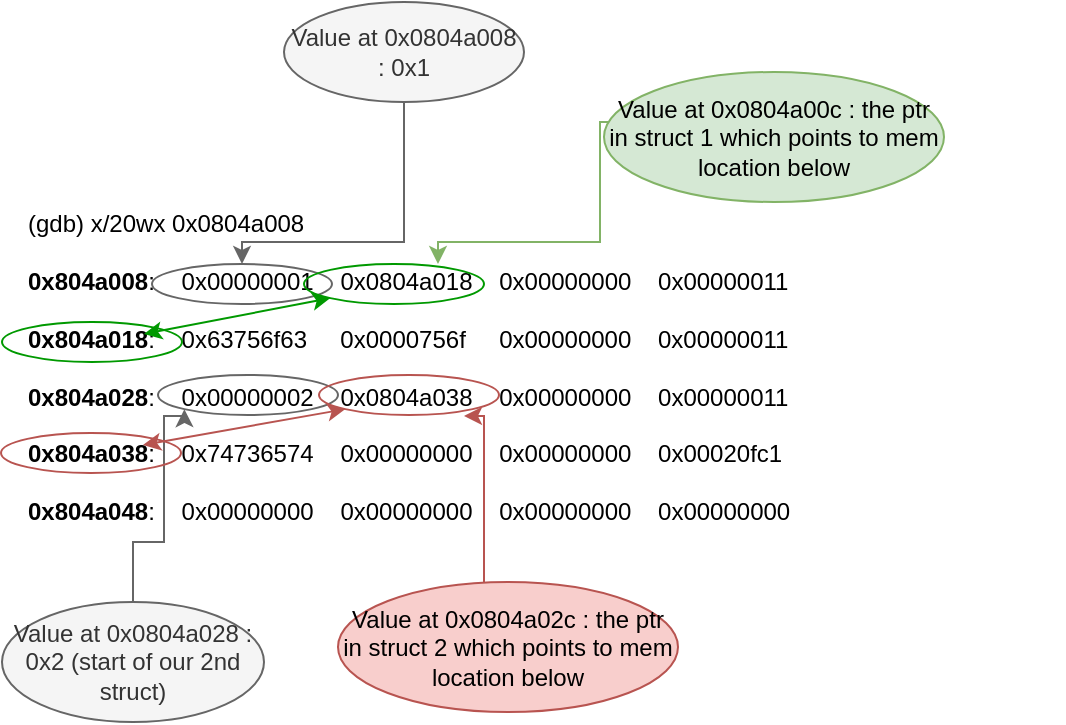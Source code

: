 <mxfile version="13.7.3" type="device"><diagram id="iFxYiq4Ptv2SpKgNjkKT" name="Page-1"><mxGraphModel dx="946" dy="680" grid="1" gridSize="10" guides="1" tooltips="1" connect="1" arrows="1" fold="1" page="1" pageScale="1" pageWidth="827" pageHeight="1169" background="#ffffff" math="0" shadow="0"><root><mxCell id="0"/><mxCell id="1" parent="0"/><mxCell id="oRj9TdOCQRNd-F3J5S5--2" value="&lt;div&gt;(gdb) x/20wx 0x0804a008&lt;/div&gt;&lt;div&gt;&lt;br&gt;&lt;/div&gt;&lt;div&gt;&lt;b&gt;0x804a008&lt;/b&gt;:&lt;span&gt;&amp;nbsp; &amp;nbsp;&amp;nbsp;&lt;/span&gt;0x00000001&lt;span&gt;&amp;nbsp; &amp;nbsp;&amp;nbsp;&lt;/span&gt;0x0804a018&lt;span&gt;&amp;nbsp; &amp;nbsp;&amp;nbsp;&lt;/span&gt;0x00000000&lt;span&gt;&amp;nbsp; &amp;nbsp;&amp;nbsp;&lt;/span&gt;0x00000011&lt;/div&gt;&lt;div&gt;&lt;br&gt;&lt;/div&gt;&lt;div&gt;&lt;b&gt;0x804a018&lt;/b&gt;:&lt;span&gt;&amp;nbsp; &amp;nbsp;&amp;nbsp;&lt;/span&gt;0x63756f63&lt;span&gt;&amp;nbsp; &amp;nbsp; &amp;nbsp;&lt;/span&gt;0x0000756f&lt;span&gt;&amp;nbsp; &amp;nbsp; &amp;nbsp;&lt;/span&gt;0x00000000&lt;span&gt;&amp;nbsp; &amp;nbsp;&amp;nbsp;&lt;/span&gt;0x00000011&lt;/div&gt;&lt;div&gt;&lt;br&gt;&lt;/div&gt;&lt;div&gt;&lt;b&gt;0x804a028&lt;/b&gt;:&lt;span&gt;&amp;nbsp; &amp;nbsp;&amp;nbsp;&lt;/span&gt;0x00000002&lt;span&gt;&amp;nbsp; &amp;nbsp;&amp;nbsp;&lt;/span&gt;0x0804a038&lt;span&gt;&amp;nbsp; &amp;nbsp;&amp;nbsp;&lt;/span&gt;0x00000000&lt;span&gt;&amp;nbsp; &amp;nbsp;&amp;nbsp;&lt;/span&gt;0x00000011&lt;/div&gt;&lt;div&gt;&lt;br&gt;&lt;/div&gt;&lt;div&gt;&lt;b&gt;0x804a038&lt;/b&gt;:&lt;span&gt;&amp;nbsp; &amp;nbsp;&amp;nbsp;&lt;/span&gt;0x74736574&lt;span&gt;&amp;nbsp; &amp;nbsp;&amp;nbsp;&lt;/span&gt;0x00000000&lt;span&gt;&amp;nbsp; &amp;nbsp;&amp;nbsp;&lt;/span&gt;0x00000000&lt;span&gt;&amp;nbsp; &amp;nbsp;&amp;nbsp;&lt;/span&gt;0x00020fc1&lt;/div&gt;&lt;div&gt;&lt;br&gt;&lt;/div&gt;&lt;div&gt;&lt;b&gt;0x804a048&lt;/b&gt;:&lt;span&gt;&amp;nbsp; &amp;nbsp;&amp;nbsp;&lt;/span&gt;0x00000000&lt;span&gt;&amp;nbsp; &amp;nbsp;&amp;nbsp;&lt;/span&gt;0x00000000&lt;span&gt;&amp;nbsp; &amp;nbsp; &lt;/span&gt;0x00000000&lt;span&gt;&amp;nbsp; &amp;nbsp;&amp;nbsp;&lt;/span&gt;0x00000000&lt;/div&gt;" style="text;html=1;strokeColor=none;fillColor=none;align=left;verticalAlign=middle;whiteSpace=wrap;rounded=0;" vertex="1" parent="1"><mxGeometry x="140" y="465" width="520" height="195" as="geometry"/></mxCell><mxCell id="oRj9TdOCQRNd-F3J5S5--10" value="" style="ellipse;whiteSpace=wrap;html=1;align=center;strokeColor=#666666;fontColor=#333333;fillColor=none;" vertex="1" parent="1"><mxGeometry x="204" y="511" width="90" height="20" as="geometry"/></mxCell><mxCell id="oRj9TdOCQRNd-F3J5S5--12" style="edgeStyle=orthogonalEdgeStyle;rounded=0;orthogonalLoop=1;jettySize=auto;html=1;entryX=0.5;entryY=0;entryDx=0;entryDy=0;fillColor=#f5f5f5;strokeColor=#666666;" edge="1" parent="1" source="oRj9TdOCQRNd-F3J5S5--11" target="oRj9TdOCQRNd-F3J5S5--10"><mxGeometry relative="1" as="geometry"><Array as="points"><mxPoint x="330" y="500"/><mxPoint x="249" y="500"/></Array></mxGeometry></mxCell><mxCell id="oRj9TdOCQRNd-F3J5S5--11" value="Value at 0x0804a008 : 0x1" style="ellipse;whiteSpace=wrap;html=1;align=center;strokeColor=#666666;fillColor=#f5f5f5;fontColor=#333333;" vertex="1" parent="1"><mxGeometry x="270" y="380" width="120" height="50" as="geometry"/></mxCell><mxCell id="oRj9TdOCQRNd-F3J5S5--13" value="" style="ellipse;whiteSpace=wrap;html=1;align=center;fillColor=none;strokeColor=#009900;" vertex="1" parent="1"><mxGeometry x="280" y="511" width="90" height="20" as="geometry"/></mxCell><mxCell id="oRj9TdOCQRNd-F3J5S5--14" style="edgeStyle=orthogonalEdgeStyle;rounded=0;orthogonalLoop=1;jettySize=auto;html=1;entryX=0.5;entryY=0;entryDx=0;entryDy=0;fillColor=#d5e8d4;strokeColor=#82b366;" edge="1" parent="1"><mxGeometry relative="1" as="geometry"><mxPoint x="452" y="440" as="sourcePoint"/><mxPoint x="347" y="511" as="targetPoint"/><Array as="points"><mxPoint x="428" y="500"/><mxPoint x="347" y="500"/></Array></mxGeometry></mxCell><mxCell id="oRj9TdOCQRNd-F3J5S5--15" value="Value at 0x0804a00c : the ptr in struct 1 which points to mem location below" style="ellipse;whiteSpace=wrap;html=1;align=center;strokeColor=#82b366;fillColor=#d5e8d4;" vertex="1" parent="1"><mxGeometry x="430" y="415" width="170" height="65" as="geometry"/></mxCell><mxCell id="oRj9TdOCQRNd-F3J5S5--17" value="" style="ellipse;whiteSpace=wrap;html=1;align=center;fillColor=none;strokeColor=#009900;" vertex="1" parent="1"><mxGeometry x="129" y="540" width="90" height="20" as="geometry"/></mxCell><mxCell id="oRj9TdOCQRNd-F3J5S5--18" value="" style="endArrow=classic;startArrow=classic;html=1;strokeColor=#009900;fontColor=#FFFFFF;entryX=0;entryY=1;entryDx=0;entryDy=0;" edge="1" parent="1" target="oRj9TdOCQRNd-F3J5S5--13"><mxGeometry width="50" height="50" relative="1" as="geometry"><mxPoint x="200" y="546" as="sourcePoint"/><mxPoint x="250" y="496" as="targetPoint"/></mxGeometry></mxCell><mxCell id="oRj9TdOCQRNd-F3J5S5--19" value="" style="ellipse;whiteSpace=wrap;html=1;align=center;strokeColor=#666666;fontColor=#333333;fillColor=none;" vertex="1" parent="1"><mxGeometry x="207" y="566.5" width="90" height="20" as="geometry"/></mxCell><mxCell id="oRj9TdOCQRNd-F3J5S5--21" style="edgeStyle=orthogonalEdgeStyle;rounded=0;orthogonalLoop=1;jettySize=auto;html=1;entryX=0;entryY=1;entryDx=0;entryDy=0;strokeColor=#666666;fontColor=#FFFFFF;fillColor=#f5f5f5;" edge="1" parent="1" source="oRj9TdOCQRNd-F3J5S5--20" target="oRj9TdOCQRNd-F3J5S5--19"><mxGeometry relative="1" as="geometry"><Array as="points"><mxPoint x="195" y="650"/><mxPoint x="210" y="650"/><mxPoint x="210" y="587"/><mxPoint x="220" y="587"/></Array></mxGeometry></mxCell><mxCell id="oRj9TdOCQRNd-F3J5S5--20" value="Value at 0x0804a028 : 0x2 (start of our 2nd struct)" style="ellipse;whiteSpace=wrap;html=1;align=center;strokeColor=#666666;fillColor=#f5f5f5;fontColor=#333333;" vertex="1" parent="1"><mxGeometry x="129" y="680" width="131" height="60" as="geometry"/></mxCell><mxCell id="oRj9TdOCQRNd-F3J5S5--22" value="" style="ellipse;whiteSpace=wrap;html=1;align=center;strokeColor=#b85450;fillColor=none;" vertex="1" parent="1"><mxGeometry x="287.5" y="566.5" width="90" height="20" as="geometry"/></mxCell><mxCell id="oRj9TdOCQRNd-F3J5S5--23" value="" style="endArrow=classic;startArrow=classic;html=1;strokeColor=#b85450;fontColor=#FFFFFF;entryX=0;entryY=1;entryDx=0;entryDy=0;fillColor=#f8cecc;" edge="1" target="oRj9TdOCQRNd-F3J5S5--22" parent="1"><mxGeometry width="50" height="50" relative="1" as="geometry"><mxPoint x="199.5" y="601.5" as="sourcePoint"/><mxPoint x="249.5" y="551.5" as="targetPoint"/></mxGeometry></mxCell><mxCell id="oRj9TdOCQRNd-F3J5S5--24" value="" style="ellipse;whiteSpace=wrap;html=1;align=center;strokeColor=#b85450;fillColor=none;" vertex="1" parent="1"><mxGeometry x="128.5" y="595.5" width="90" height="20" as="geometry"/></mxCell><mxCell id="oRj9TdOCQRNd-F3J5S5--26" style="edgeStyle=orthogonalEdgeStyle;rounded=0;orthogonalLoop=1;jettySize=auto;html=1;strokeColor=#b85450;fontColor=#FFFFFF;fillColor=#f8cecc;" edge="1" parent="1" source="oRj9TdOCQRNd-F3J5S5--25"><mxGeometry relative="1" as="geometry"><mxPoint x="360" y="587" as="targetPoint"/><Array as="points"><mxPoint x="370" y="587"/></Array></mxGeometry></mxCell><mxCell id="oRj9TdOCQRNd-F3J5S5--25" value="Value at 0x0804a02c : the ptr in struct 2 which points to mem location below" style="ellipse;whiteSpace=wrap;html=1;align=center;strokeColor=#b85450;fillColor=#f8cecc;" vertex="1" parent="1"><mxGeometry x="297" y="670" width="170" height="65" as="geometry"/></mxCell></root></mxGraphModel></diagram></mxfile>